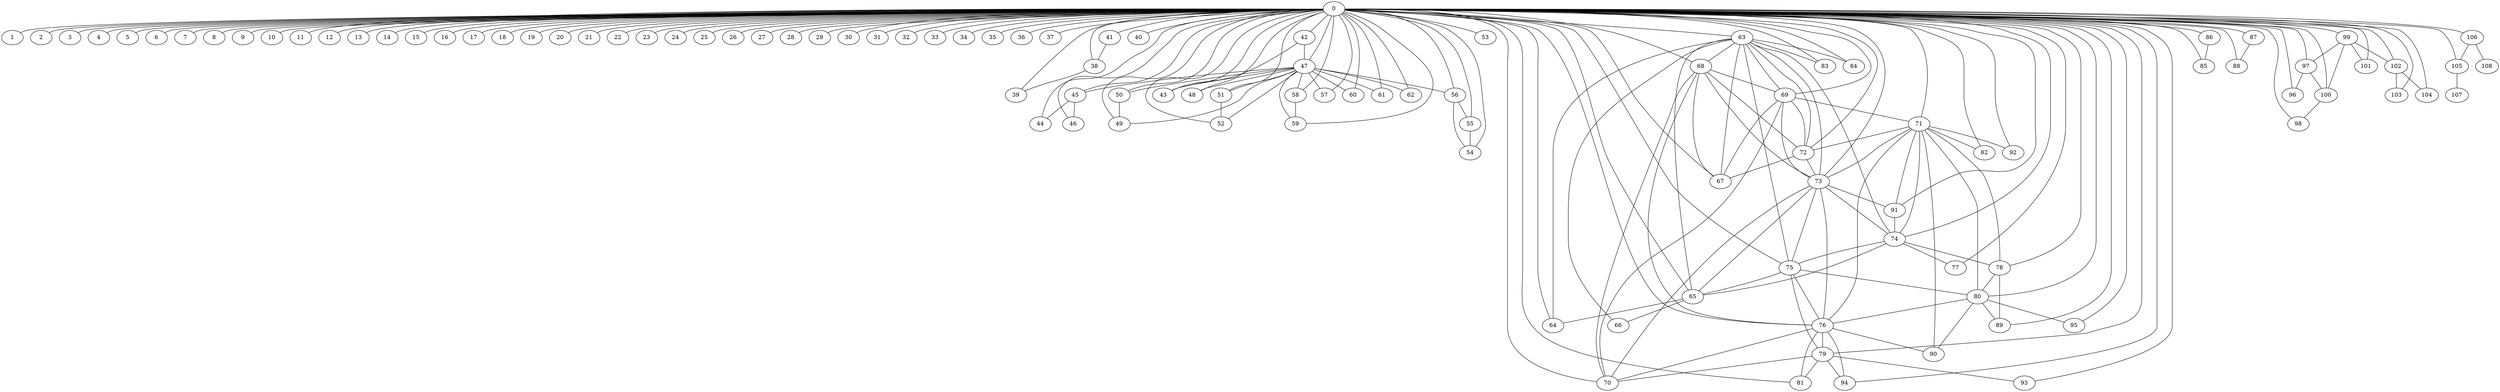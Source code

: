 graph G {
0;
1;
2;
3;
4;
5;
6;
7;
8;
9;
10;
11;
12;
13;
14;
15;
16;
17;
18;
19;
20;
21;
22;
23;
24;
25;
26;
27;
28;
29;
30;
31;
32;
33;
34;
35;
36;
37;
38;
39;
40;
41;
42;
43;
44;
45;
46;
47;
48;
49;
50;
51;
52;
53;
54;
55;
56;
57;
58;
59;
60;
61;
62;
63;
64;
65;
66;
67;
68;
69;
70;
71;
72;
73;
74;
75;
76;
77;
78;
79;
80;
81;
82;
83;
84;
85;
86;
87;
88;
89;
90;
91;
92;
93;
94;
95;
96;
97;
98;
99;
100;
101;
102;
103;
104;
105;
106;
107;
108;
0--1 ;
0--2 ;
0--3 ;
0--4 ;
0--5 ;
0--6 ;
0--7 ;
0--8 ;
0--9 ;
0--10 ;
0--11 ;
0--12 ;
0--13 ;
0--14 ;
0--15 ;
0--16 ;
0--17 ;
0--18 ;
0--19 ;
0--20 ;
0--21 ;
0--22 ;
0--23 ;
0--24 ;
0--25 ;
0--26 ;
0--27 ;
0--28 ;
0--29 ;
0--30 ;
0--31 ;
0--32 ;
0--33 ;
0--34 ;
0--35 ;
0--36 ;
0--37 ;
38--39 ;
0--40 ;
41--38 ;
42--43 ;
0--43 ;
0--38 ;
0--39 ;
0--41 ;
0--42 ;
0--44 ;
45--44 ;
0--45 ;
45--46 ;
47--45 ;
0--46 ;
0--48 ;
47--48 ;
0--49 ;
47--49 ;
50--49 ;
0--50 ;
47--50 ;
51--52 ;
47--52 ;
0--52 ;
0--51 ;
47--51 ;
0--53 ;
0--54 ;
55--54 ;
56--54 ;
0--55 ;
56--55 ;
0--56 ;
47--56 ;
0--57 ;
47--57 ;
0--47 ;
47--58 ;
47--59 ;
47--60 ;
47--61 ;
47--62 ;
47--43 ;
58--59 ;
0--58 ;
0--59 ;
0--60 ;
0--61 ;
0--62 ;
63--64 ;
0--64 ;
65--64 ;
65--66 ;
63--65 ;
63--66 ;
63--67 ;
68--67 ;
0--67 ;
69--67 ;
0--69 ;
70--69 ;
69--71 ;
69--72 ;
73--69 ;
0--73 ;
73--65 ;
73--74 ;
72--73 ;
73--75 ;
73--76 ;
71--73 ;
0--72 ;
72--67 ;
71--72 ;
0--74 ;
74--65 ;
71--74 ;
74--77 ;
74--78 ;
0--68 ;
68--69 ;
76--68 ;
0--75 ;
75--65 ;
76--75 ;
75--79 ;
75--80 ;
0--81 ;
76--81 ;
79--81 ;
0--82 ;
71--82 ;
63--83 ;
0--83 ;
0--77 ;
0--84 ;
63--84 ;
0--63 ;
0--85 ;
0--86 ;
86--85 ;
87--88 ;
0--87 ;
0--88 ;
0--78 ;
78--89 ;
0--71 ;
71--90 ;
71--91 ;
71--92 ;
0--91 ;
91--74 ;
0--92 ;
0--79 ;
79--70 ;
79--93 ;
79--94 ;
76--79 ;
0--93 ;
0--94 ;
76--94 ;
0--70 ;
76--70 ;
0--80 ;
80--90 ;
80--89 ;
80--95 ;
0--89 ;
0--76 ;
76--90 ;
0--96 ;
97--96 ;
0--95 ;
0--97 ;
0--98 ;
0--99 ;
99--100 ;
99--101 ;
99--102 ;
0--100 ;
0--102 ;
102--103 ;
0--103 ;
102--104 ;
0--104 ;
0--101 ;
0--105 ;
106--105 ;
105--107 ;
0--106 ;
106--108 ;
97--100 ;
100--98 ;
71--78 ;
99--97 ;
80--76 ;
71--76 ;
71--80 ;
78--80 ;
73--91 ;
73--68 ;
70--68 ;
70--73 ;
68--72 ;
63--72 ;
63--69 ;
63--68 ;
0--65 ;
74--75 ;
63--75 ;
63--74 ;
63--73 ;
42--47 ;
}
